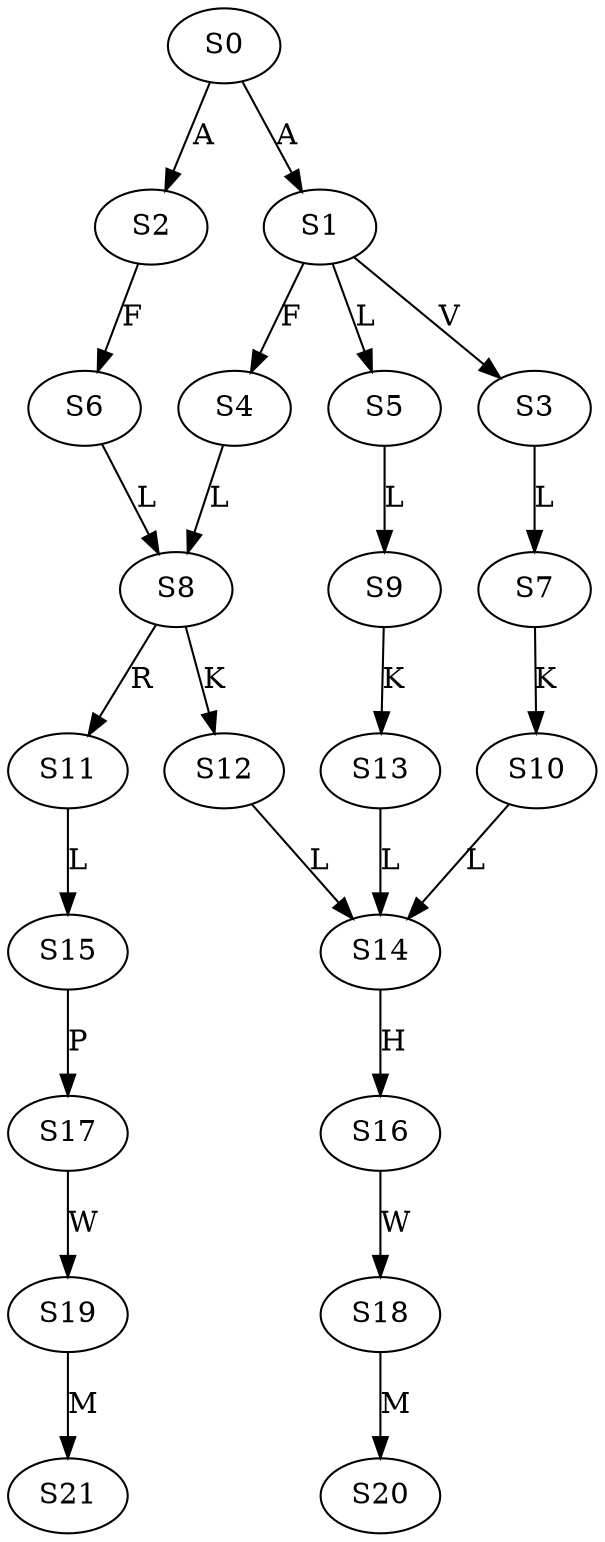 strict digraph  {
	S0 -> S1 [ label = A ];
	S0 -> S2 [ label = A ];
	S1 -> S3 [ label = V ];
	S1 -> S4 [ label = F ];
	S1 -> S5 [ label = L ];
	S2 -> S6 [ label = F ];
	S3 -> S7 [ label = L ];
	S4 -> S8 [ label = L ];
	S5 -> S9 [ label = L ];
	S6 -> S8 [ label = L ];
	S7 -> S10 [ label = K ];
	S8 -> S11 [ label = R ];
	S8 -> S12 [ label = K ];
	S9 -> S13 [ label = K ];
	S10 -> S14 [ label = L ];
	S11 -> S15 [ label = L ];
	S12 -> S14 [ label = L ];
	S13 -> S14 [ label = L ];
	S14 -> S16 [ label = H ];
	S15 -> S17 [ label = P ];
	S16 -> S18 [ label = W ];
	S17 -> S19 [ label = W ];
	S18 -> S20 [ label = M ];
	S19 -> S21 [ label = M ];
}
